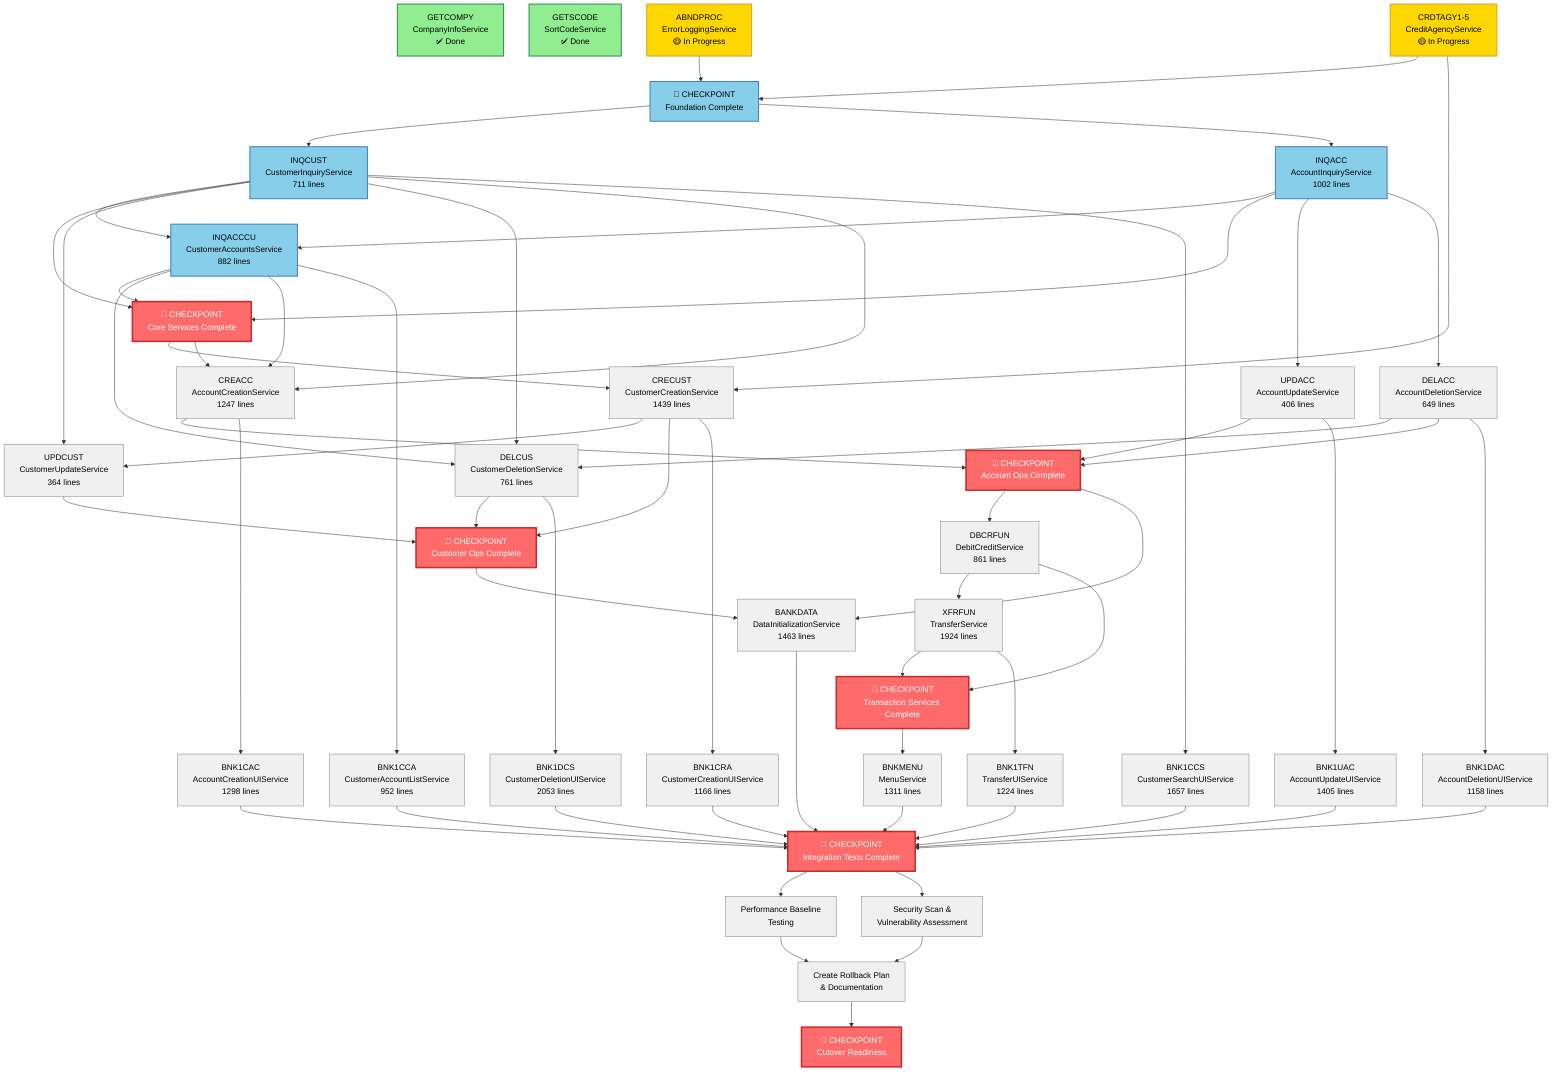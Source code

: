 graph TD
    %% =============================================================================
    %% COBOL to Spring Boot Migration - Task Dependency Graph
    %% =============================================================================
    %% This is a detailed, renderable Mermaid dependency DAG showing all tasks
    %% and their dependencies for the migration of 29 COBOL programs.
    %% =============================================================================
    
    %% PHASE 1: FOUNDATION
    foundation-getcompy[GETCOMPY<br/>CompanyInfoService<br/>✅ Done]
    foundation-getscode[GETSCODE<br/>SortCodeService<br/>✅ Done]
    foundation-abndproc[ABNDPROC<br/>ErrorLoggingService<br/>🟡 In Progress]
    foundation-crdtagy[CRDTAGY1-5<br/>CreditAgencyService<br/>🟡 In Progress]
    checkpoint-foundation[🚦 CHECKPOINT<br/>Foundation Complete]
    
    foundation-abndproc --> checkpoint-foundation
    foundation-crdtagy --> checkpoint-foundation
    
    %% PHASE 2: CORE SERVICES
    core-inqcust[INQCUST<br/>CustomerInquiryService<br/>711 lines]
    core-inqacc[INQACC<br/>AccountInquiryService<br/>1002 lines]
    core-inqacccu[INQACCCU<br/>CustomerAccountsService<br/>882 lines]
    checkpoint-core[🚦 CHECKPOINT<br/>Core Services Complete]
    
    checkpoint-foundation --> core-inqcust
    checkpoint-foundation --> core-inqacc
    core-inqcust --> core-inqacccu
    core-inqacc --> core-inqacccu
    core-inqcust --> checkpoint-core
    core-inqacc --> checkpoint-core
    core-inqacccu --> checkpoint-core
    
    %% PHASE 3: CUSTOMER OPERATIONS
    customer-crecust[CRECUST<br/>CustomerCreationService<br/>1439 lines]
    customer-updcust[UPDCUST<br/>CustomerUpdateService<br/>364 lines]
    customer-delcus[DELCUS<br/>CustomerDeletionService<br/>761 lines]
    checkpoint-customer[🚦 CHECKPOINT<br/>Customer Ops Complete]
    
    checkpoint-core --> customer-crecust
    foundation-crdtagy --> customer-crecust
    core-inqcust --> customer-updcust
    customer-crecust --> customer-updcust
    core-inqcust --> customer-delcus
    core-inqacccu --> customer-delcus
    customer-crecust --> checkpoint-customer
    customer-updcust --> checkpoint-customer
    customer-delcus --> checkpoint-customer
    
    %% PHASE 4: ACCOUNT OPERATIONS
    account-creacc[CREACC<br/>AccountCreationService<br/>1247 lines]
    account-updacc[UPDACC<br/>AccountUpdateService<br/>406 lines]
    account-delacc[DELACC<br/>AccountDeletionService<br/>649 lines]
    checkpoint-account[🚦 CHECKPOINT<br/>Account Ops Complete]
    
    checkpoint-core --> account-creacc
    core-inqcust --> account-creacc
    core-inqacccu --> account-creacc
    core-inqacc --> account-updacc
    core-inqacc --> account-delacc
    account-delacc --> customer-delcus
    account-creacc --> checkpoint-account
    account-updacc --> checkpoint-account
    account-delacc --> checkpoint-account
    
    %% PHASE 5: TRANSACTION SERVICES
    transaction-dbcrfun[DBCRFUN<br/>DebitCreditService<br/>861 lines]
    transaction-xfrfun[XFRFUN<br/>TransferService<br/>1924 lines]
    checkpoint-transaction[🚦 CHECKPOINT<br/>Transaction Services Complete]
    
    checkpoint-account --> transaction-dbcrfun
    transaction-dbcrfun --> transaction-xfrfun
    transaction-dbcrfun --> checkpoint-transaction
    transaction-xfrfun --> checkpoint-transaction
    
    %% PHASE 6: BMS UI PROGRAMS
    ui-bnkmenu[BNKMENU<br/>MenuService<br/>1311 lines]
    ui-bnk1cca[BNK1CCA<br/>CustomerAccountListService<br/>952 lines]
    ui-bnk1cac[BNK1CAC<br/>AccountCreationUIService<br/>1298 lines]
    ui-bnk1uac[BNK1UAC<br/>AccountUpdateUIService<br/>1405 lines]
    ui-bnk1cra[BNK1CRA<br/>CustomerCreationUIService<br/>1166 lines]
    ui-bnk1dac[BNK1DAC<br/>AccountDeletionUIService<br/>1158 lines]
    ui-bnk1ccs[BNK1CCS<br/>CustomerSearchUIService<br/>1657 lines]
    ui-bnk1dcs[BNK1DCS<br/>CustomerDeletionUIService<br/>2053 lines]
    ui-bnk1tfn[BNK1TFN<br/>TransferUIService<br/>1224 lines]
    
    checkpoint-transaction --> ui-bnkmenu
    core-inqacccu --> ui-bnk1cca
    account-creacc --> ui-bnk1cac
    account-updacc --> ui-bnk1uac
    customer-crecust --> ui-bnk1cra
    account-delacc --> ui-bnk1dac
    core-inqcust --> ui-bnk1ccs
    customer-delcus --> ui-bnk1dcs
    transaction-xfrfun --> ui-bnk1tfn
    
    %% PHASE 7: DATA INITIALIZATION
    data-bankdata[BANKDATA<br/>DataInitializationService<br/>1463 lines]
    
    checkpoint-account --> data-bankdata
    checkpoint-customer --> data-bankdata
    
    %% PHASE 8: TESTING & DEPLOYMENT
    checkpoint-integration[🚦 CHECKPOINT<br/>Integration Tests Complete]
    test-performance[Performance Baseline<br/>Testing]
    test-security[Security Scan &<br/>Vulnerability Assessment]
    deploy-rollback[Create Rollback Plan<br/>& Documentation]
    checkpoint-cutover[🚦 CHECKPOINT<br/>Cutover Readiness]
    
    ui-bnkmenu --> checkpoint-integration
    ui-bnk1cca --> checkpoint-integration
    ui-bnk1cac --> checkpoint-integration
    ui-bnk1uac --> checkpoint-integration
    ui-bnk1cra --> checkpoint-integration
    ui-bnk1dac --> checkpoint-integration
    ui-bnk1ccs --> checkpoint-integration
    ui-bnk1dcs --> checkpoint-integration
    ui-bnk1tfn --> checkpoint-integration
    data-bankdata --> checkpoint-integration
    
    checkpoint-integration --> test-performance
    checkpoint-integration --> test-security
    test-performance --> deploy-rollback
    test-security --> deploy-rollback
    deploy-rollback --> checkpoint-cutover
    
    %% =============================================================================
    %% STYLING
    %% =============================================================================
    
    classDef done fill:#90EE90,stroke:#2E8B57,stroke-width:2px,color:#000
    classDef inProgress fill:#FFD700,stroke:#DAA520,stroke-width:2px,color:#000
    classDef ready fill:#87CEEB,stroke:#4682B4,stroke-width:2px,color:#000
    classDef backlog fill:#F0F0F0,stroke:#808080,stroke-width:1px,color:#000
    classDef checkpoint fill:#FF6B6B,stroke:#C92A2A,stroke-width:3px,color:#FFF
    
    class foundation-getcompy,foundation-getscode done
    class foundation-abndproc,foundation-crdtagy inProgress
    class checkpoint-foundation,core-inqcust,core-inqacc,core-inqacccu ready
    class customer-crecust,customer-updcust,customer-delcus,account-creacc,account-updacc,account-delacc backlog
    class transaction-dbcrfun,transaction-xfrfun,ui-bnkmenu,ui-bnk1cca,ui-bnk1cac,ui-bnk1uac backlog
    class ui-bnk1cra,ui-bnk1dac,ui-bnk1ccs,ui-bnk1dcs,ui-bnk1tfn,data-bankdata backlog
    class test-performance,test-security,deploy-rollback backlog
    class checkpoint-core,checkpoint-customer,checkpoint-account,checkpoint-transaction checkpoint
    class checkpoint-integration,checkpoint-cutover checkpoint
